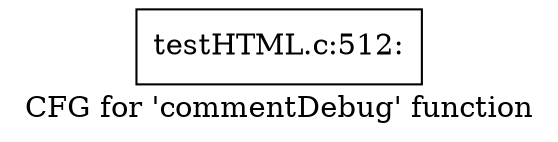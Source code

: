digraph "CFG for 'commentDebug' function" {
	label="CFG for 'commentDebug' function";

	Node0x4502d40 [shape=record,label="{testHTML.c:512:}"];
}
